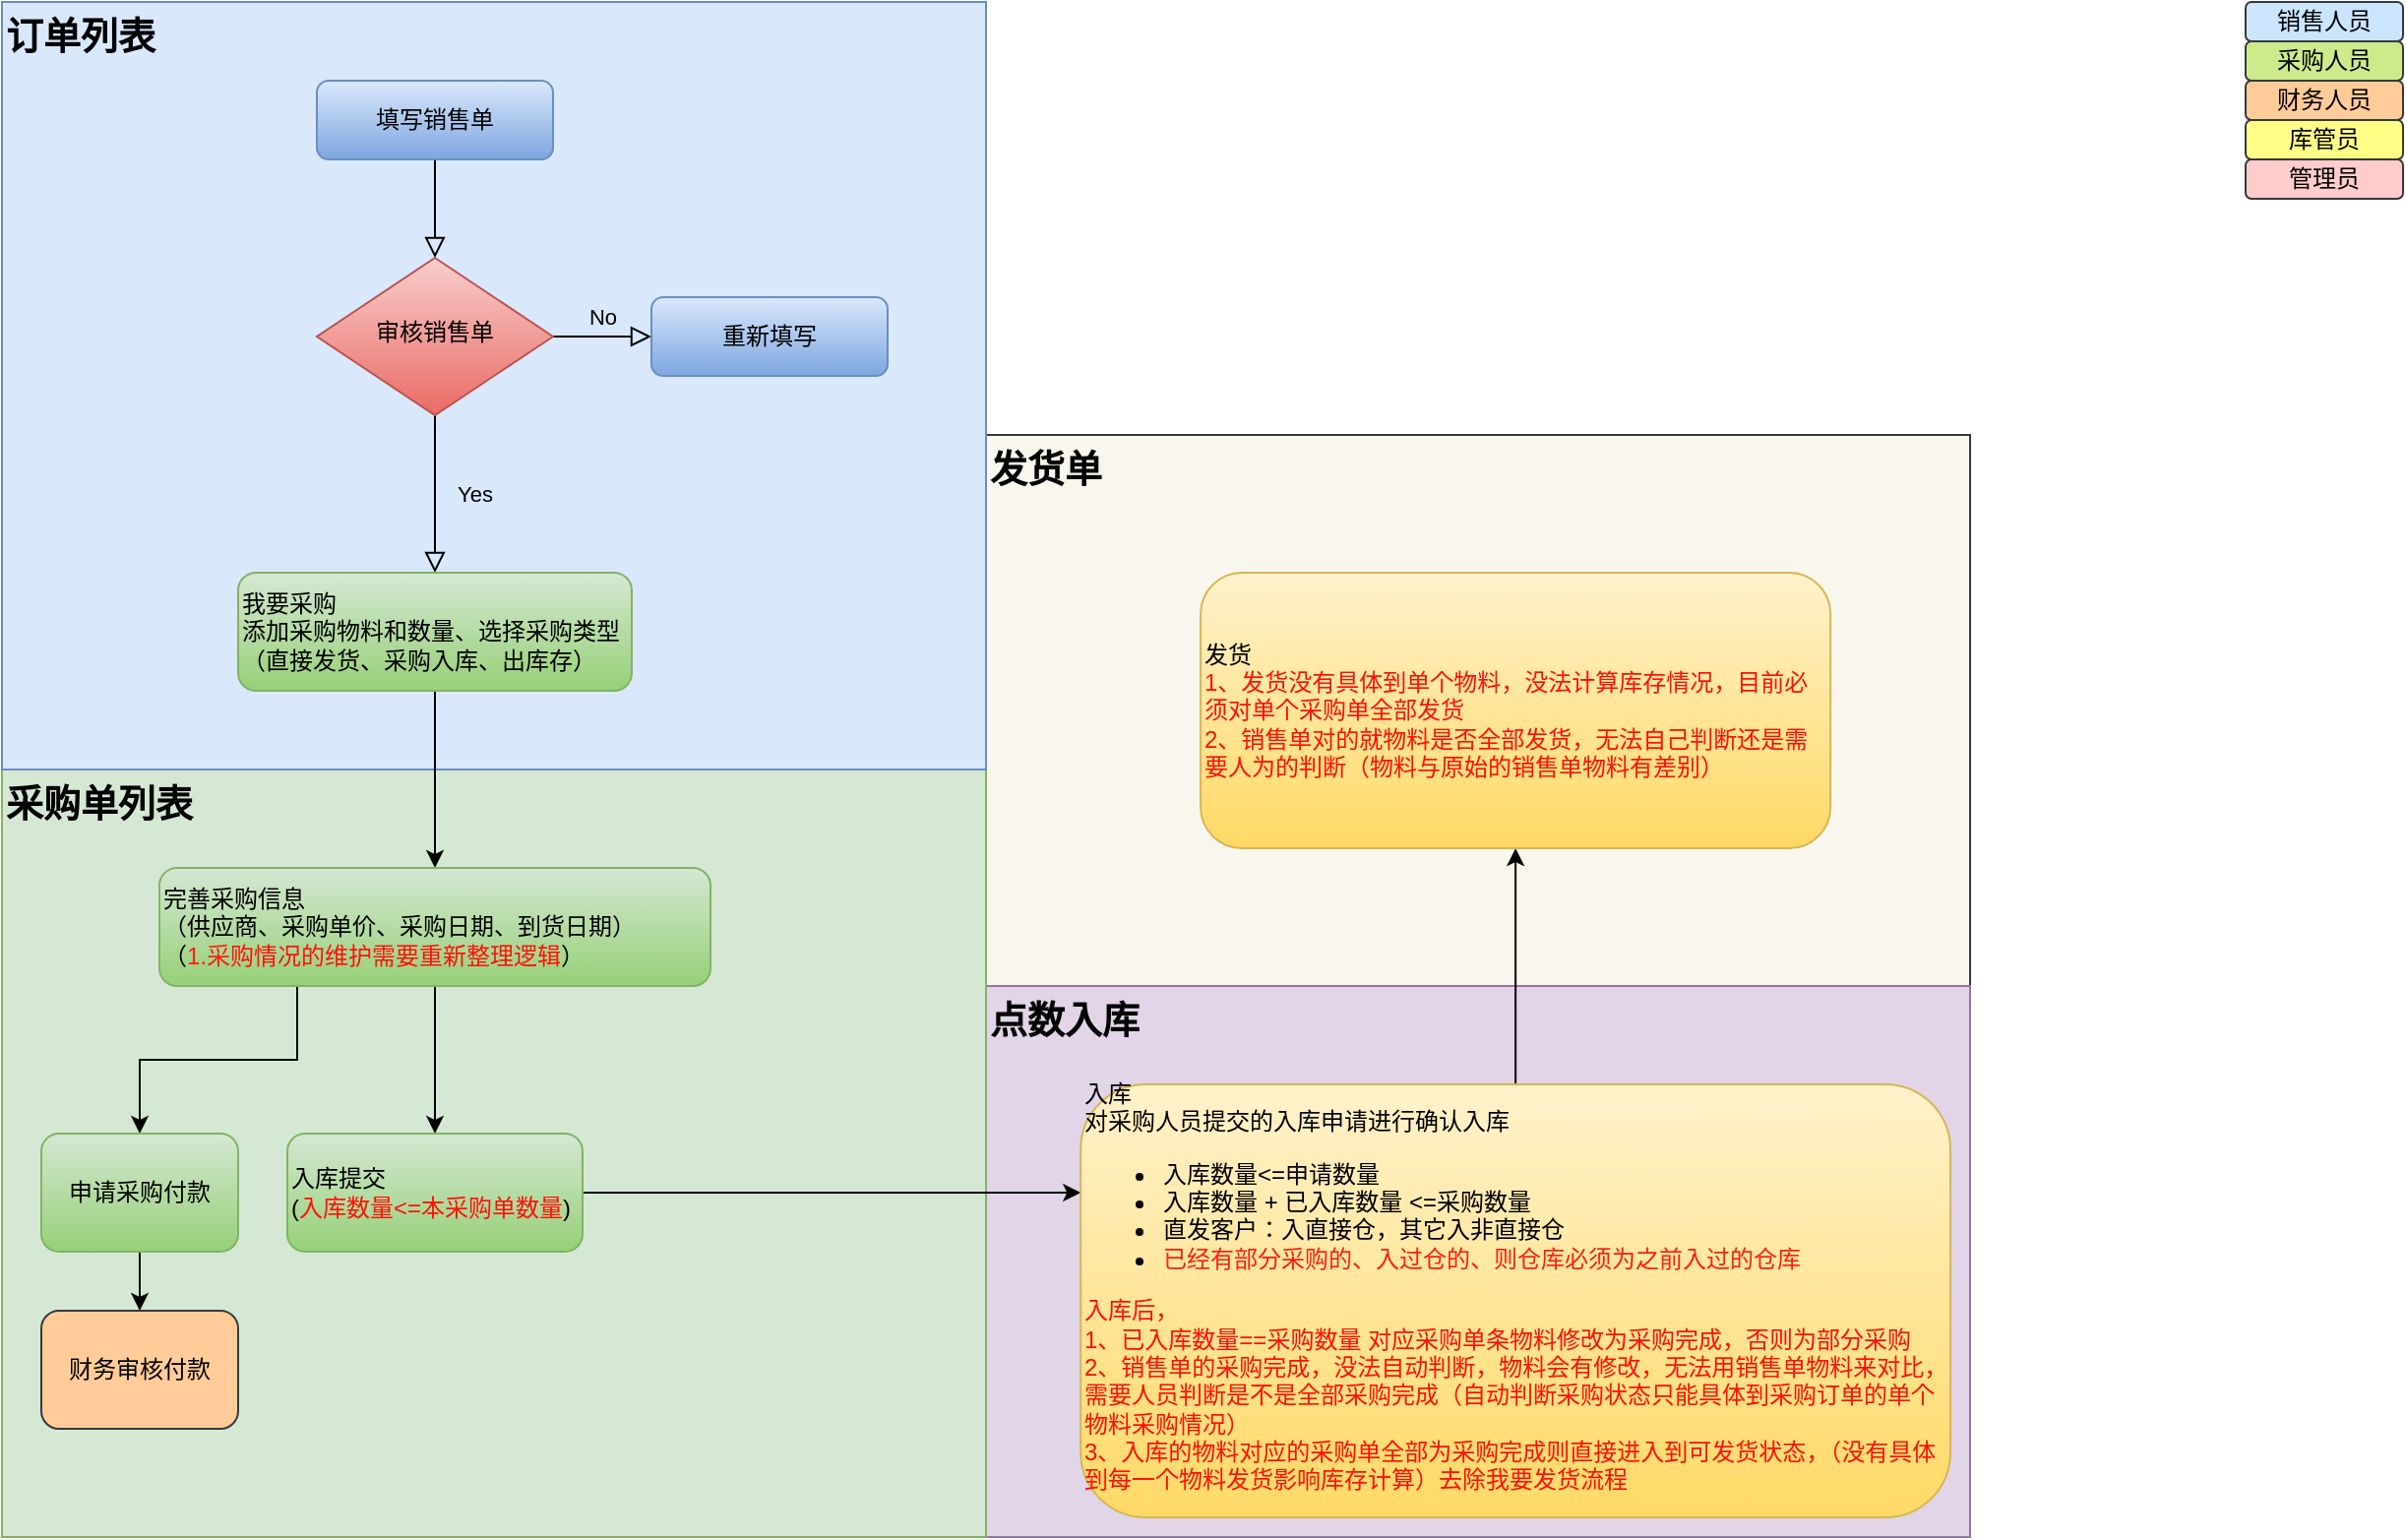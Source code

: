 <mxfile version="16.2.4" type="github">
  <diagram id="C5RBs43oDa-KdzZeNtuy" name="Page-1">
    <mxGraphModel dx="2249" dy="874" grid="1" gridSize="10" guides="1" tooltips="1" connect="1" arrows="1" fold="1" page="1" pageScale="1" pageWidth="827" pageHeight="1169" math="0" shadow="0">
      <root>
        <mxCell id="WIyWlLk6GJQsqaUBKTNV-0" />
        <mxCell id="WIyWlLk6GJQsqaUBKTNV-1" parent="WIyWlLk6GJQsqaUBKTNV-0" />
        <mxCell id="xtG7sQjpP8ihAD4wLwW2-6" value="发货单" style="rounded=0;whiteSpace=wrap;html=1;fillColor=#f9f7ed;strokeColor=#36393d;align=left;verticalAlign=top;fontSize=19;fontStyle=1" vertex="1" parent="WIyWlLk6GJQsqaUBKTNV-1">
          <mxGeometry x="490" y="260" width="500" height="280" as="geometry" />
        </mxCell>
        <mxCell id="xtG7sQjpP8ihAD4wLwW2-2" value="点数入库" style="rounded=0;whiteSpace=wrap;html=1;fillColor=#e1d5e7;strokeColor=#9673a6;align=left;verticalAlign=top;fontSize=19;fontStyle=1" vertex="1" parent="WIyWlLk6GJQsqaUBKTNV-1">
          <mxGeometry x="490" y="540" width="500" height="280" as="geometry" />
        </mxCell>
        <mxCell id="icswWf3Jonlu0yhqAj2O-3" value="采购单列表" style="rounded=0;whiteSpace=wrap;html=1;fillColor=#d5e8d4;strokeColor=#82b366;align=left;verticalAlign=top;fontSize=19;fontStyle=1" parent="WIyWlLk6GJQsqaUBKTNV-1" vertex="1">
          <mxGeometry x="-10" y="430" width="500" height="390" as="geometry" />
        </mxCell>
        <mxCell id="icswWf3Jonlu0yhqAj2O-2" value="订单列表" style="rounded=0;whiteSpace=wrap;html=1;fillColor=#dae8fc;strokeColor=#6c8ebf;align=left;verticalAlign=top;fontSize=19;fontStyle=1" parent="WIyWlLk6GJQsqaUBKTNV-1" vertex="1">
          <mxGeometry x="-10" y="40" width="500" height="390" as="geometry" />
        </mxCell>
        <mxCell id="WIyWlLk6GJQsqaUBKTNV-2" value="" style="rounded=0;html=1;jettySize=auto;orthogonalLoop=1;fontSize=11;endArrow=block;endFill=0;endSize=8;strokeWidth=1;shadow=0;labelBackgroundColor=none;edgeStyle=orthogonalEdgeStyle;" parent="WIyWlLk6GJQsqaUBKTNV-1" source="WIyWlLk6GJQsqaUBKTNV-3" target="WIyWlLk6GJQsqaUBKTNV-6" edge="1">
          <mxGeometry relative="1" as="geometry" />
        </mxCell>
        <mxCell id="WIyWlLk6GJQsqaUBKTNV-3" value="填写销售单" style="rounded=1;whiteSpace=wrap;html=1;fontSize=12;glass=0;strokeWidth=1;shadow=0;fillColor=#dae8fc;strokeColor=#6c8ebf;gradientColor=#7ea6e0;" parent="WIyWlLk6GJQsqaUBKTNV-1" vertex="1">
          <mxGeometry x="150" y="80" width="120" height="40" as="geometry" />
        </mxCell>
        <mxCell id="WIyWlLk6GJQsqaUBKTNV-4" value="Yes" style="rounded=0;html=1;jettySize=auto;orthogonalLoop=1;fontSize=11;endArrow=block;endFill=0;endSize=8;strokeWidth=1;shadow=0;labelBackgroundColor=none;edgeStyle=orthogonalEdgeStyle;entryX=0.5;entryY=0;entryDx=0;entryDy=0;" parent="WIyWlLk6GJQsqaUBKTNV-1" source="WIyWlLk6GJQsqaUBKTNV-6" target="icswWf3Jonlu0yhqAj2O-0" edge="1">
          <mxGeometry y="20" relative="1" as="geometry">
            <mxPoint as="offset" />
          </mxGeometry>
        </mxCell>
        <mxCell id="WIyWlLk6GJQsqaUBKTNV-5" value="No" style="edgeStyle=orthogonalEdgeStyle;rounded=0;html=1;jettySize=auto;orthogonalLoop=1;fontSize=11;endArrow=block;endFill=0;endSize=8;strokeWidth=1;shadow=0;labelBackgroundColor=none;" parent="WIyWlLk6GJQsqaUBKTNV-1" source="WIyWlLk6GJQsqaUBKTNV-6" target="WIyWlLk6GJQsqaUBKTNV-7" edge="1">
          <mxGeometry y="10" relative="1" as="geometry">
            <mxPoint as="offset" />
          </mxGeometry>
        </mxCell>
        <mxCell id="WIyWlLk6GJQsqaUBKTNV-6" value="审核销售单" style="rhombus;whiteSpace=wrap;html=1;shadow=0;fontFamily=Helvetica;fontSize=12;align=center;strokeWidth=1;spacing=6;spacingTop=-4;fillColor=#f8cecc;strokeColor=#b85450;gradientColor=#ea6b66;" parent="WIyWlLk6GJQsqaUBKTNV-1" vertex="1">
          <mxGeometry x="150" y="170" width="120" height="80" as="geometry" />
        </mxCell>
        <mxCell id="WIyWlLk6GJQsqaUBKTNV-7" value="重新填写" style="rounded=1;whiteSpace=wrap;html=1;fontSize=12;glass=0;strokeWidth=1;shadow=0;fillColor=#dae8fc;strokeColor=#6c8ebf;gradientColor=#7ea6e0;" parent="WIyWlLk6GJQsqaUBKTNV-1" vertex="1">
          <mxGeometry x="320" y="190" width="120" height="40" as="geometry" />
        </mxCell>
        <mxCell id="icswWf3Jonlu0yhqAj2O-14" style="edgeStyle=orthogonalEdgeStyle;rounded=0;orthogonalLoop=1;jettySize=auto;html=1;exitX=0.5;exitY=1;exitDx=0;exitDy=0;entryX=0.5;entryY=0;entryDx=0;entryDy=0;fontSize=12;" parent="WIyWlLk6GJQsqaUBKTNV-1" source="icswWf3Jonlu0yhqAj2O-0" target="icswWf3Jonlu0yhqAj2O-8" edge="1">
          <mxGeometry relative="1" as="geometry" />
        </mxCell>
        <mxCell id="icswWf3Jonlu0yhqAj2O-0" value="我要采购&lt;br&gt;添加采购物料和数量、选择采购类型&lt;br&gt;（直接发货、采购入库、出库存）" style="rounded=1;whiteSpace=wrap;html=1;fillColor=#d5e8d4;strokeColor=#82b366;align=left;gradientColor=#97d077;" parent="WIyWlLk6GJQsqaUBKTNV-1" vertex="1">
          <mxGeometry x="110" y="330" width="200" height="60" as="geometry" />
        </mxCell>
        <mxCell id="icswWf3Jonlu0yhqAj2O-5" value="销售人员" style="rounded=1;whiteSpace=wrap;html=1;fontSize=12;fillColor=#cce5ff;strokeColor=#36393d;" parent="WIyWlLk6GJQsqaUBKTNV-1" vertex="1">
          <mxGeometry x="1130" y="40" width="80" height="20" as="geometry" />
        </mxCell>
        <mxCell id="icswWf3Jonlu0yhqAj2O-6" value="采购人员" style="rounded=1;whiteSpace=wrap;html=1;fontSize=12;fillColor=#cdeb8b;strokeColor=#36393d;" parent="WIyWlLk6GJQsqaUBKTNV-1" vertex="1">
          <mxGeometry x="1130" y="60" width="80" height="20" as="geometry" />
        </mxCell>
        <mxCell id="icswWf3Jonlu0yhqAj2O-7" value="财务人员" style="rounded=1;whiteSpace=wrap;html=1;fontSize=12;fillColor=#ffcc99;strokeColor=#36393d;" parent="WIyWlLk6GJQsqaUBKTNV-1" vertex="1">
          <mxGeometry x="1130" y="80" width="80" height="20" as="geometry" />
        </mxCell>
        <mxCell id="icswWf3Jonlu0yhqAj2O-12" style="edgeStyle=orthogonalEdgeStyle;rounded=0;orthogonalLoop=1;jettySize=auto;html=1;exitX=0.25;exitY=1;exitDx=0;exitDy=0;fontSize=12;" parent="WIyWlLk6GJQsqaUBKTNV-1" source="icswWf3Jonlu0yhqAj2O-8" target="icswWf3Jonlu0yhqAj2O-9" edge="1">
          <mxGeometry relative="1" as="geometry" />
        </mxCell>
        <mxCell id="xtG7sQjpP8ihAD4wLwW2-0" style="edgeStyle=orthogonalEdgeStyle;rounded=0;orthogonalLoop=1;jettySize=auto;html=1;exitX=0.5;exitY=1;exitDx=0;exitDy=0;" edge="1" parent="WIyWlLk6GJQsqaUBKTNV-1" source="icswWf3Jonlu0yhqAj2O-8" target="icswWf3Jonlu0yhqAj2O-15">
          <mxGeometry relative="1" as="geometry" />
        </mxCell>
        <mxCell id="icswWf3Jonlu0yhqAj2O-8" value="完善采购信息&lt;br&gt;（供应商、采购单价、采购日期、到货日期）&lt;br&gt;（&lt;font color=&quot;#ff1f0f&quot;&gt;1.采&lt;/font&gt;&lt;font color=&quot;#ff1008&quot;&gt;购情况的维护需要重新整理逻辑&lt;/font&gt;）" style="rounded=1;whiteSpace=wrap;html=1;fillColor=#d5e8d4;strokeColor=#82b366;align=left;gradientColor=#97d077;" parent="WIyWlLk6GJQsqaUBKTNV-1" vertex="1">
          <mxGeometry x="70" y="480" width="280" height="60" as="geometry" />
        </mxCell>
        <mxCell id="icswWf3Jonlu0yhqAj2O-13" style="edgeStyle=orthogonalEdgeStyle;rounded=0;orthogonalLoop=1;jettySize=auto;html=1;exitX=0.5;exitY=1;exitDx=0;exitDy=0;fontSize=12;" parent="WIyWlLk6GJQsqaUBKTNV-1" source="icswWf3Jonlu0yhqAj2O-9" target="icswWf3Jonlu0yhqAj2O-10" edge="1">
          <mxGeometry relative="1" as="geometry" />
        </mxCell>
        <mxCell id="icswWf3Jonlu0yhqAj2O-9" value="申请采购付款" style="rounded=1;whiteSpace=wrap;html=1;fillColor=#d5e8d4;strokeColor=#82b366;gradientColor=#97d077;" parent="WIyWlLk6GJQsqaUBKTNV-1" vertex="1">
          <mxGeometry x="10" y="615" width="100" height="60" as="geometry" />
        </mxCell>
        <mxCell id="icswWf3Jonlu0yhqAj2O-10" value="财务审核付款" style="rounded=1;whiteSpace=wrap;html=1;fillColor=#ffcc99;strokeColor=#36393d;" parent="WIyWlLk6GJQsqaUBKTNV-1" vertex="1">
          <mxGeometry x="10" y="705" width="100" height="60" as="geometry" />
        </mxCell>
        <mxCell id="icswWf3Jonlu0yhqAj2O-11" value="库管员" style="rounded=1;whiteSpace=wrap;html=1;fontSize=12;fillColor=#ffff88;strokeColor=#36393d;" parent="WIyWlLk6GJQsqaUBKTNV-1" vertex="1">
          <mxGeometry x="1130" y="100" width="80" height="20" as="geometry" />
        </mxCell>
        <mxCell id="xtG7sQjpP8ihAD4wLwW2-5" style="edgeStyle=orthogonalEdgeStyle;rounded=0;orthogonalLoop=1;jettySize=auto;html=1;exitX=1;exitY=0.5;exitDx=0;exitDy=0;entryX=0;entryY=0.25;entryDx=0;entryDy=0;fontColor=#000000;" edge="1" parent="WIyWlLk6GJQsqaUBKTNV-1" source="icswWf3Jonlu0yhqAj2O-15" target="xtG7sQjpP8ihAD4wLwW2-3">
          <mxGeometry relative="1" as="geometry" />
        </mxCell>
        <mxCell id="icswWf3Jonlu0yhqAj2O-15" value="入库提交&lt;br&gt;(&lt;font color=&quot;#ff1008&quot;&gt;入库数量&amp;lt;=本采购单数量&lt;/font&gt;)" style="rounded=1;whiteSpace=wrap;html=1;fillColor=#d5e8d4;strokeColor=#82b366;align=left;gradientColor=#97d077;" parent="WIyWlLk6GJQsqaUBKTNV-1" vertex="1">
          <mxGeometry x="135" y="615" width="150" height="60" as="geometry" />
        </mxCell>
        <mxCell id="xtG7sQjpP8ihAD4wLwW2-1" value="管理员" style="rounded=1;whiteSpace=wrap;html=1;fontSize=12;fillColor=#ffcccc;strokeColor=#36393d;" vertex="1" parent="WIyWlLk6GJQsqaUBKTNV-1">
          <mxGeometry x="1130" y="120" width="80" height="20" as="geometry" />
        </mxCell>
        <mxCell id="xtG7sQjpP8ihAD4wLwW2-8" style="edgeStyle=orthogonalEdgeStyle;rounded=0;orthogonalLoop=1;jettySize=auto;html=1;exitX=0.5;exitY=0;exitDx=0;exitDy=0;entryX=0.5;entryY=1;entryDx=0;entryDy=0;fontColor=#FF1F0F;" edge="1" parent="WIyWlLk6GJQsqaUBKTNV-1" source="xtG7sQjpP8ihAD4wLwW2-3" target="xtG7sQjpP8ihAD4wLwW2-7">
          <mxGeometry relative="1" as="geometry" />
        </mxCell>
        <mxCell id="xtG7sQjpP8ihAD4wLwW2-3" value="入库&lt;br&gt;对采购人员提交的入库申请进行确认入库&lt;br&gt;&lt;ul&gt;&lt;li&gt;入库数量&amp;lt;=申请数量&lt;br&gt;&lt;/li&gt;&lt;li&gt;入库数量 + 已入库数量 &amp;lt;=采购数量&lt;/li&gt;&lt;li&gt;直发客户：入直接仓，其它入非直接仓&lt;/li&gt;&lt;li&gt;&lt;font color=&quot;#ff1f0f&quot;&gt;已经有部分采购的、入过仓的、则仓库必须为之前入过的仓库&lt;/font&gt;&lt;/li&gt;&lt;/ul&gt;&lt;font color=&quot;#ff1008&quot;&gt;入库后，&lt;br&gt;1、已入库数量==采购数量 对应采购单条物料修改为采购完成，否则为部分采购&lt;br&gt;2、销售单的采购完成，没法自动判断，物料会有修改，无法用销售单物料来对比，需要人员判断是不是全部采购完成（自动判断采购状态只能具体到采购订单的单个物料采购情况）&lt;br&gt;3、入库的物料对应的采购单全部为采购完成则直接进入到可发货状态，（没有具体到每一个物料发货影响库存计算）去除我要发货流程&lt;br&gt;&lt;br&gt;&lt;/font&gt;" style="rounded=1;whiteSpace=wrap;html=1;fillColor=#fff2cc;strokeColor=#d6b656;align=left;gradientColor=#ffd966;" vertex="1" parent="WIyWlLk6GJQsqaUBKTNV-1">
          <mxGeometry x="538.13" y="590" width="441.87" height="220" as="geometry" />
        </mxCell>
        <mxCell id="xtG7sQjpP8ihAD4wLwW2-7" value="发货&lt;br&gt;&lt;font color=&quot;#ff1008&quot;&gt;1、发货没有具体到单个物料，没法计算库存情况，目前必须对单个采购单全部发货&lt;br&gt;2、销售单对的就物料是否全部发货，无法自己判断还是需要人为的判断（物料与原始的销售单物料有差别）&lt;/font&gt;" style="rounded=1;whiteSpace=wrap;html=1;fillColor=#fff2cc;strokeColor=#d6b656;align=left;gradientColor=#ffd966;" vertex="1" parent="WIyWlLk6GJQsqaUBKTNV-1">
          <mxGeometry x="599.07" y="330" width="320" height="140" as="geometry" />
        </mxCell>
      </root>
    </mxGraphModel>
  </diagram>
</mxfile>
